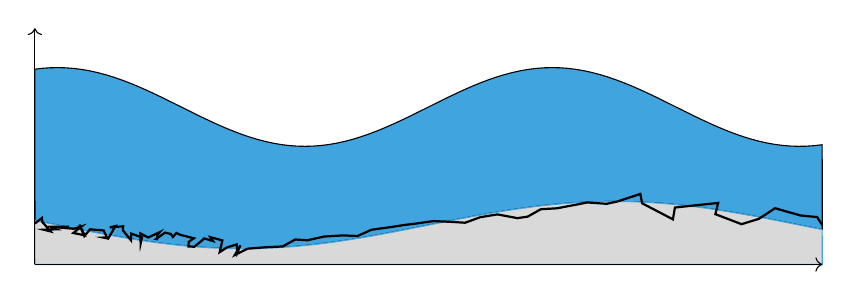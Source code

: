 \begin{tikzpicture}
\usetikzlibrary{decorations.pathmorphing}

\definecolor{copper}{rgb}{0.69, 0.25, 0.21}
\definecolor{tin}{rgb}{0.7, 0.7, 0.7}
\definecolor{water}{HTML}{40A4DF}
\tikzset{
  rugous1/.style = {black, thick,
    decoration={random steps,segment length=0.05cm,amplitude=.1cm}
  },
}
\tikzset{
  rugous2/.style = {black, thick,
    decoration={random steps,segment length=0.2cm,amplitude=.05cm}
  },
}
\tikzset{
  rugous3/.style = {black, thick,
    decoration={random steps,segment length=0.2cm,amplitude=.15cm}
  },
}

\filldraw [fill = water]
   plot [samples = 100,domain = -5:5] (\x, {0.5*sin(\x r) + 2} )
-- plot [samples = 100,domain = 5:-5] (\x, {0.3*sin(\x/1.5 r)+0.5})
-- cycle;

\filldraw[fill = gray!30, draw = water]
   plot [samples = 100,domain = -5:5] (\x, {0.3*sin(\x/1.5 r)+0.5})
-- plot [samples = 100,domain = 5:-5] (\x, 0)
-- cycle;

\draw[rugous1, decorate](-5,0.52) -- (-2.3,0.2);
\draw[rugous2, decorate](-2.3,0.2) -- (2.4,0.8);
\draw[rugous3, decorate](2.4,0.8) -- (5,0.5);

\draw[->] (-5,0) -- (5,0);
% \draw  node[below] {$x$};



\draw[->] (-5,0) -- (-5,3);

% \draw[->] (0,0.5) -- (0,2);
% \draw (0, 1.25) node[left] {$h(x,t)$} ;
% \draw (0,0) node[below] {$x$};
% \draw[->] (2,0) -- (2,{0.3*sin(2/1.5 r)+0.5});
% \draw (2, 0.3) node[right] {$Z(x)$} ; 
% \draw[->] (1,0) -- (1,{0.5*sin(1 r)+2});
% \draw (1, 1.3) node[right] {$H(x,t)$} ;
\end{tikzpicture}